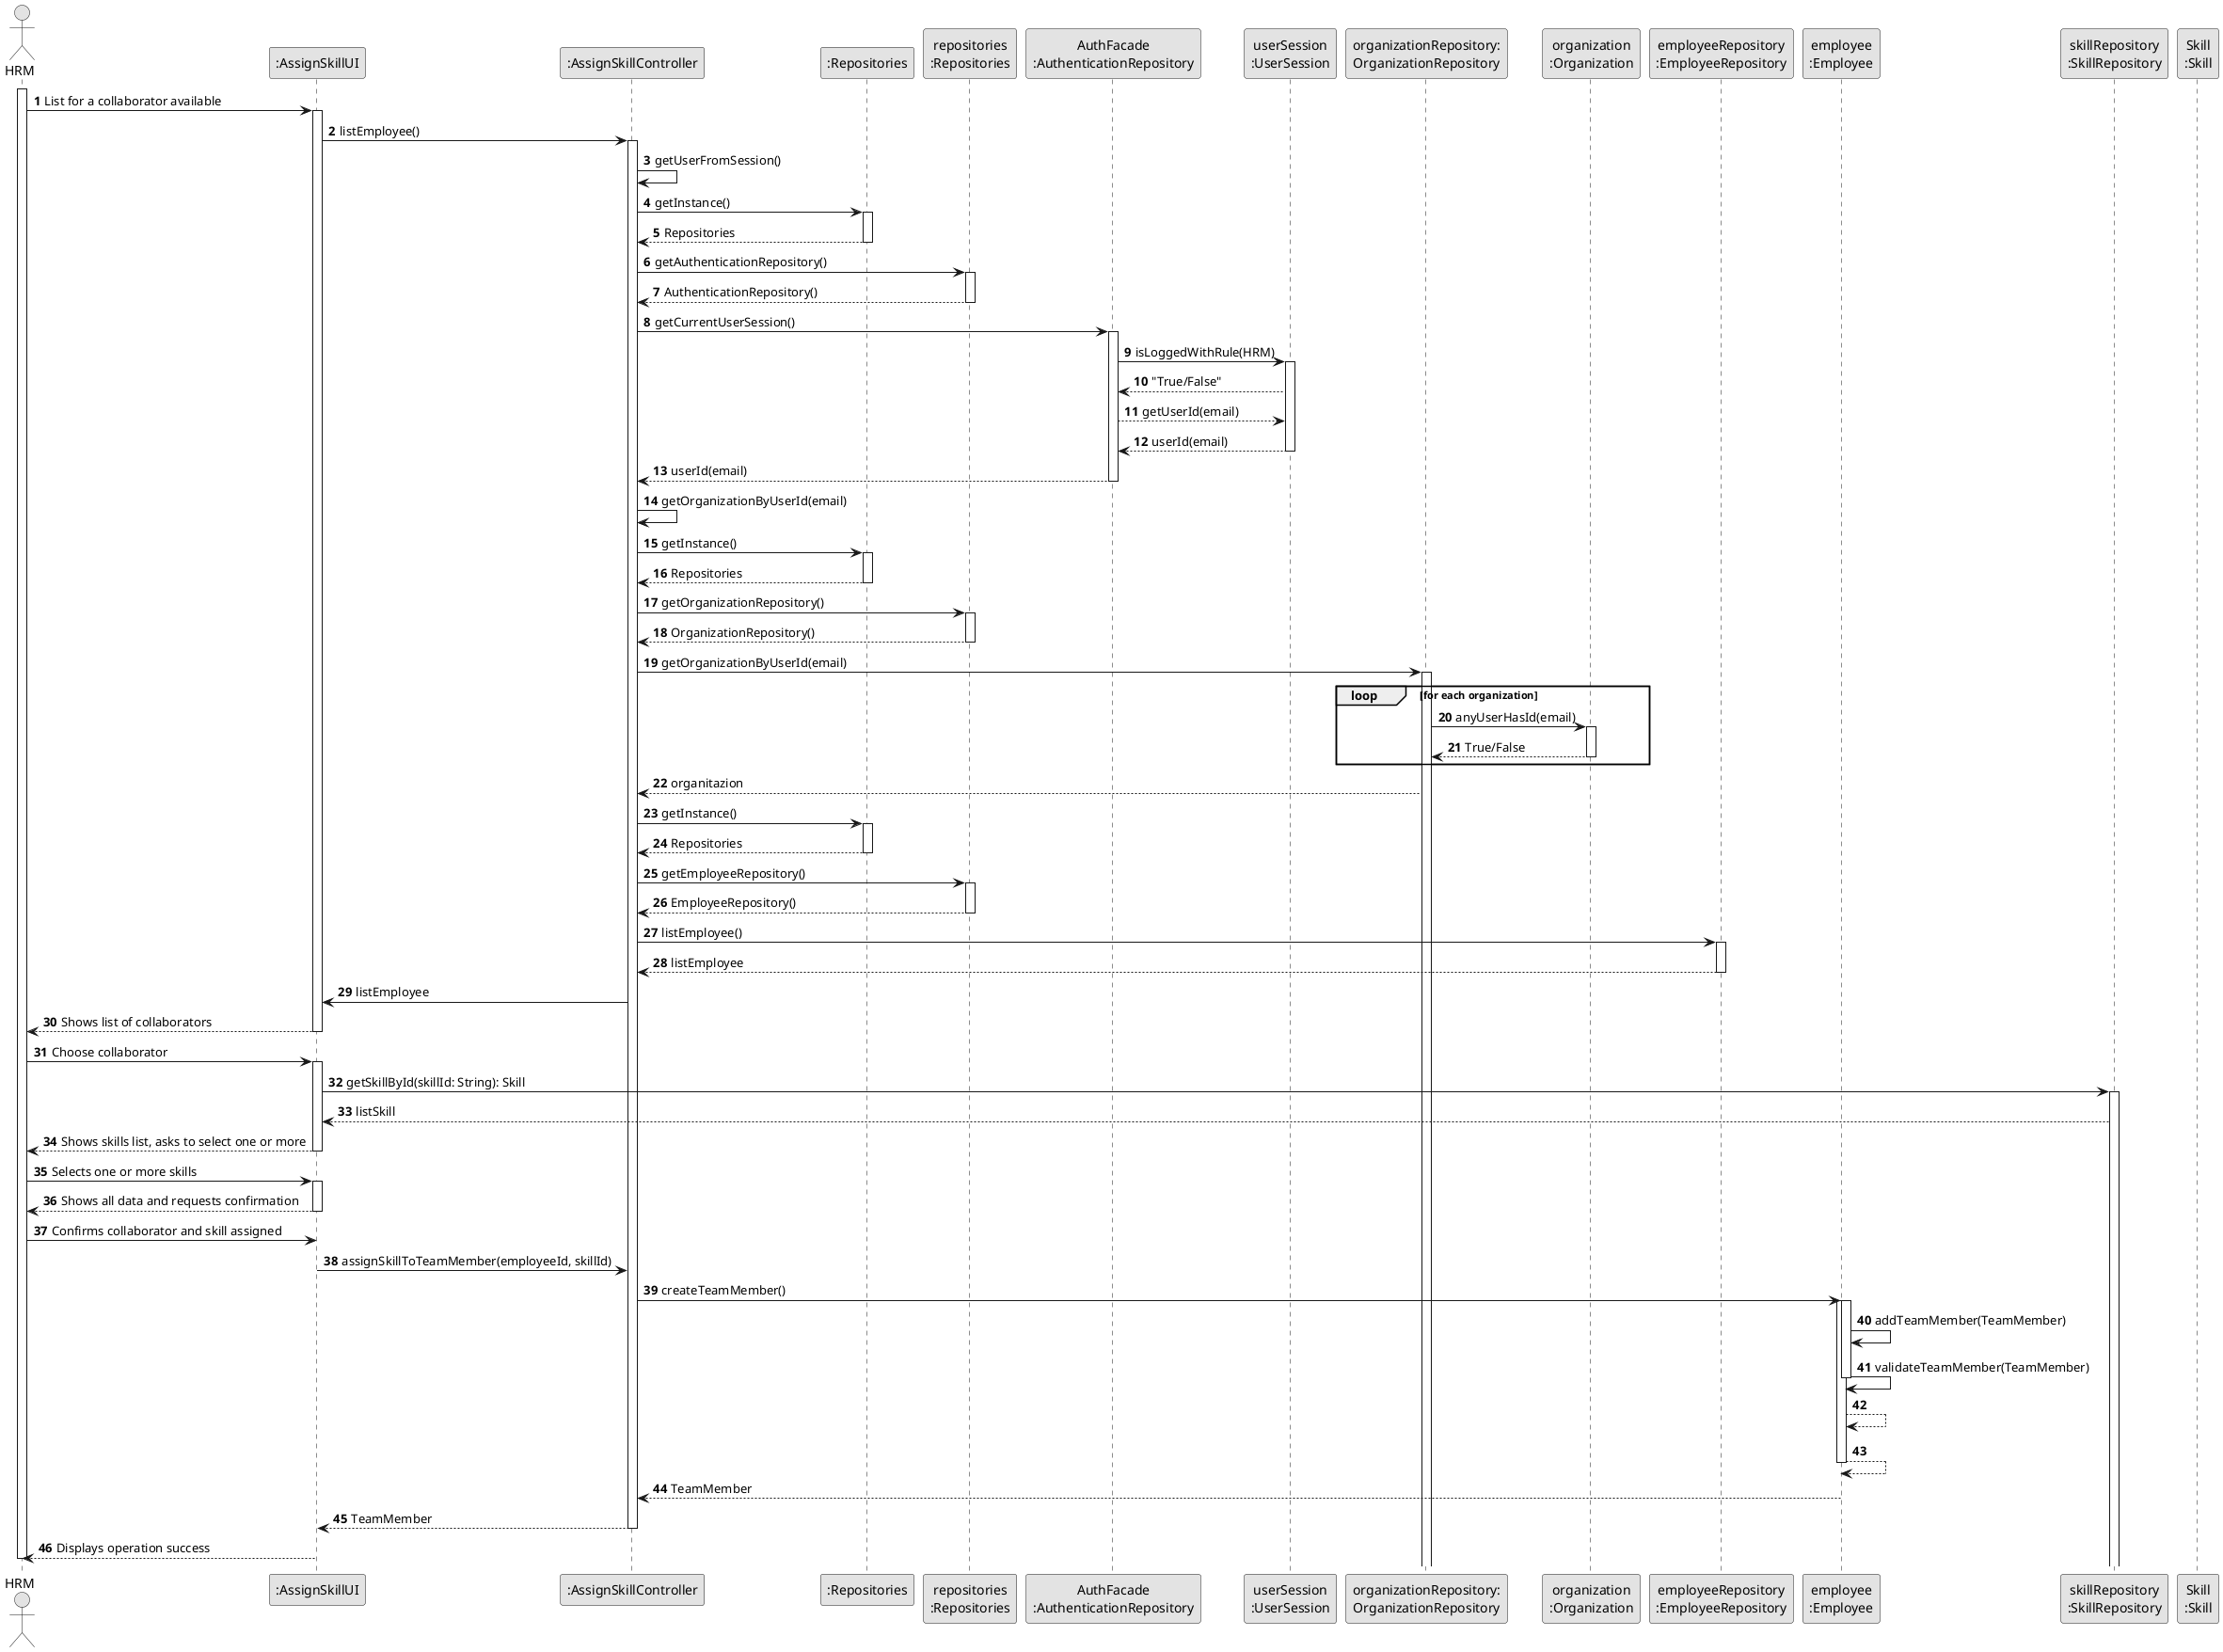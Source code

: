 @startuml
skinparam monochrome true
skinparam packageStyle rectangle
skinparam shadowing false

autonumber

'hide footbox

actor "HRM" as ADM
participant ":AssignSkillUI" as UI
participant ":AssignSkillController" as CTRL
participant ":Repositories" as RepositorySingleton
participant "repositories\n:Repositories" as PLAT
participant "AuthFacade\n:AuthenticationRepository" as AUTHREP
participant "userSession\n:UserSession" as USER
participant "organizationRepository:\nOrganizationRepository" as OrganizationRepository
participant "organization\n:Organization" as ORG
participant "employeeRepository\n:EmployeeRepository" as EmployeeRepository
participant "employee\n:Employee" as Employee
participant "skillRepository\n:SkillRepository" as SkillRepository
participant "Skill\n:Skill" as SKILL

activate ADM

    ADM -> UI : List for a collaborator available
    activate UI

    UI -> CTRL : listEmployee()
    activate CTRL

    CTRL -> CTRL : getUserFromSession()

        CTRL -> RepositorySingleton : getInstance()
        activate RepositorySingleton
        CTRL <-- RepositorySingleton : Repositories
        deactivate RepositorySingleton

        CTRL -> PLAT : getAuthenticationRepository()
        activate PLAT
        CTRL <-- PLAT : AuthenticationRepository()
        deactivate PLAT

        CTRL -> AUTHREP : getCurrentUserSession()
        activate AUTHREP

        AUTHREP -> USER : isLoggedWithRule(HRM)
        activate USER

        AUTHREP <-- USER : "True/False"
        AUTHREP --> USER : getUserId(email)
        AUTHREP <-- USER : userId(email)
        deactivate USER

        CTRL <-- AUTHREP : userId(email)
        deactivate AUTHREP

        CTRL -> CTRL : getOrganizationByUserId(email)

        CTRL -> RepositorySingleton : getInstance()
        activate RepositorySingleton
        CTRL <-- RepositorySingleton : Repositories
        deactivate RepositorySingleton

        CTRL -> PLAT : getOrganizationRepository()
        activate PLAT
        CTRL <-- PLAT : OrganizationRepository()
        deactivate PLAT

        CTRL -> OrganizationRepository :getOrganizationByUserId(email)
        activate OrganizationRepository
        loop for each organization
        OrganizationRepository -> ORG : anyUserHasId(email)
        activate ORG
        OrganizationRepository <-- ORG : True/False
        deactivate ORG
        end loop

        CTRL <-- OrganizationRepository : organitazion


        CTRL -> RepositorySingleton : getInstance()
        activate RepositorySingleton
        CTRL <-- RepositorySingleton : Repositories
        deactivate RepositorySingleton

        CTRL -> PLAT : getEmployeeRepository()
        activate PLAT
        CTRL <-- PLAT : EmployeeRepository()
        deactivate PLAT

        CTRL -> EmployeeRepository : listEmployee()
        activate EmployeeRepository
        CTRL <-- EmployeeRepository : listEmployee
        deactivate EmployeeRepository

        UI <- CTRL: listEmployee


    UI --> ADM : Shows list of collaborators
    deactivate UI

    ADM -> UI : Choose collaborator
    activate UI

        UI -> SkillRepository : getSkillById(skillId: String): Skill
        activate SkillRepository
        UI <-- SkillRepository : listSkill
        deactivate EmployeeRepository

    UI --> ADM : Shows skills list, asks to select one or more
    deactivate UI

    ADM -> UI : Selects one or more skills
    activate UI

    UI --> ADM : Shows all data and requests confirmation
    deactivate UI

    ADM -> UI : Confirms collaborator and skill assigned
    deactivate UI

    UI -> CTRL : assignSkillToTeamMember(employeeId, skillId)

    CTRL -> Employee: createTeamMember()
        activate Employee

    activate Employee
        Employee -> Employee: addTeamMember(TeamMember)
        Employee -> Employee: validateTeamMember(TeamMember)

     deactivate Employee

     Employee --> Employee
     Employee --> Employee
     deactivate Employee


        Employee --> CTRL : TeamMember

        deactivate Employee

        CTRL --> UI: TeamMember
        deactivate CTRL
        UI --> ADM: Displays operation success
        deactivate UI


deactivate ADM


@enduml